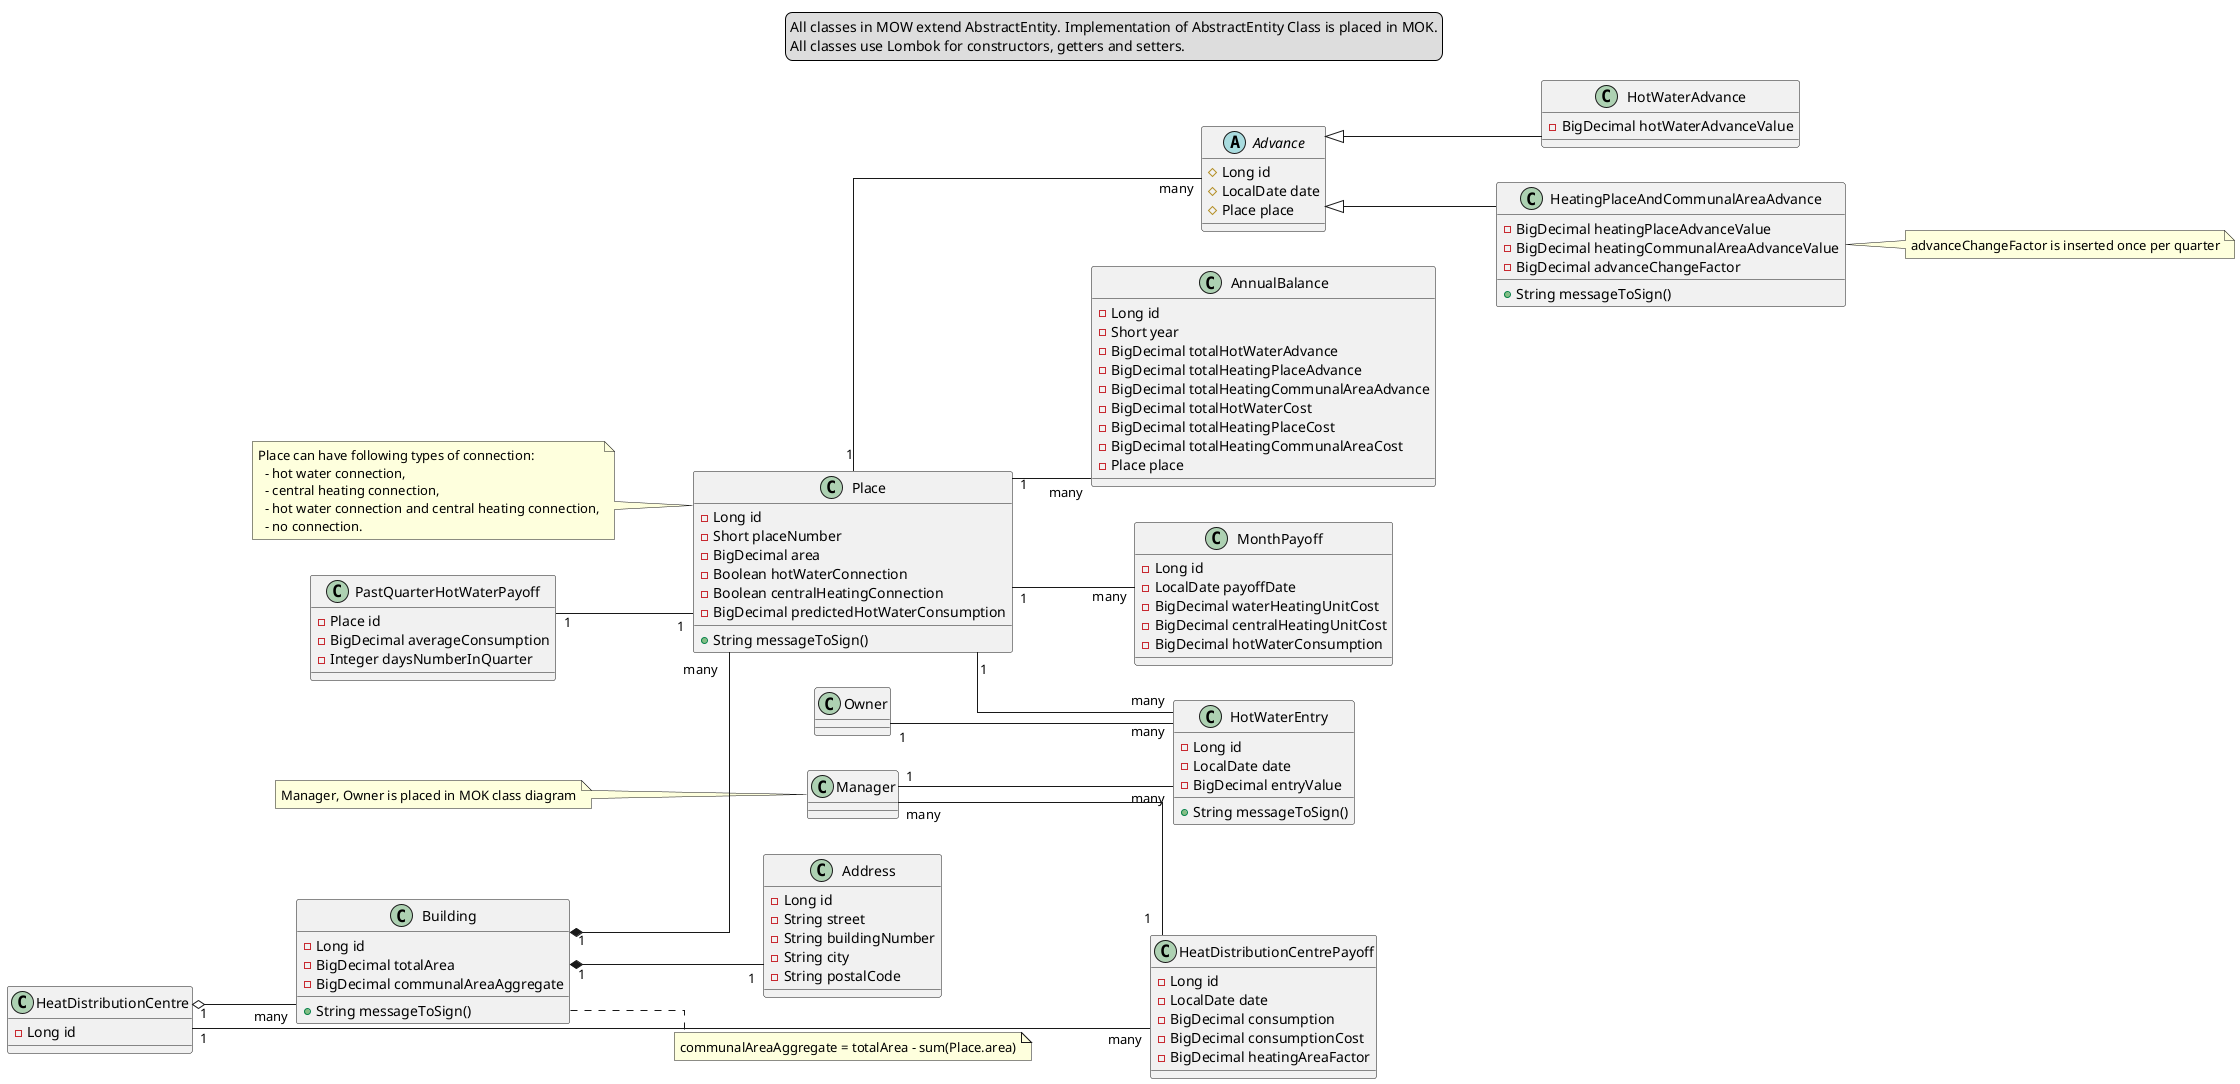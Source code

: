 @startuml

left to right direction
skinparam linetype ortho
class MonthPayoff {
- Long id
- LocalDate payoffDate
- BigDecimal waterHeatingUnitCost
- BigDecimal centralHeatingUnitCost
- BigDecimal hotWaterConsumption
}
class Owner {
}
class Place {
- Long id
- Short placeNumber
- BigDecimal area
- Boolean hotWaterConnection
- Boolean centralHeatingConnection
- BigDecimal predictedHotWaterConsumption
+ String messageToSign()
}
class Building {
- Long id
- BigDecimal totalArea
- BigDecimal communalAreaAggregate
+ String messageToSign()
}
class Address {
- Long id
- String street
- String buildingNumber
- String city
- String postalCode
}
class HotWaterAdvance {
- BigDecimal hotWaterAdvanceValue
}
class HotWaterEntry {
- Long id
- LocalDate date
- BigDecimal entryValue
+ String messageToSign()
}
class PastQuarterHotWaterPayoff {
- Place id
- BigDecimal averageConsumption
- Integer daysNumberInQuarter
}
class Manager {
}
class HeatDistributionCentre {
- Long id
}
abstract class Advance {
# Long id
# LocalDate date
# Place place
}
class HeatDistributionCentrePayoff {
- Long id
- LocalDate date
- BigDecimal consumption
- BigDecimal consumptionCost
- BigDecimal heatingAreaFactor
}
class AnnualBalance {
- Long id
- Short year
- BigDecimal totalHotWaterAdvance
- BigDecimal totalHeatingPlaceAdvance
- BigDecimal totalHeatingCommunalAreaAdvance
- BigDecimal totalHotWaterCost
- BigDecimal totalHeatingPlaceCost
- BigDecimal totalHeatingCommunalAreaCost
- Place place
}
class HeatingPlaceAndCommunalAreaAdvance {
- BigDecimal heatingPlaceAdvanceValue
- BigDecimal heatingCommunalAreaAdvanceValue
- BigDecimal advanceChangeFactor
+ String messageToSign()
}

  Owner "1" -- "many" HotWaterEntry
  Manager "1" -- "many" HotWaterEntry
  Manager "many" -- "1" HeatDistributionCentrePayoff
  Building "1" *-- "many" Place
  Place "1" -- "many" MonthPayoff
  Place "1" -- "many" Advance
  Place "1" -- "many" AnnualBalance
  Place "1" -- "many" HotWaterEntry
  Advance  <|--  HotWaterAdvance
  Advance <|--  HeatingPlaceAndCommunalAreaAdvance
  PastQuarterHotWaterPayoff "1" -- "1" Place
  HeatDistributionCentre "1" -- "many" HeatDistributionCentrePayoff
  HeatDistributionCentre "1" o-- "many" Building
  Building "1" *-- "1" Address

  note left of Manager
    Manager, Owner is placed in MOK class diagram
  end note

  note right of HeatingPlaceAndCommunalAreaAdvance
  advanceChangeFactor is inserted once per quarter
  end note


  note right of Building
  communalAreaAggregate = totalArea - sum(Place.area)
  end note

  note left of Place
  Place can have following types of connection:
    - hot water connection,
    - central heating connection,
    - hot water connection and central heating connection,
    - no connection.
  end note
    legend top
    All classes in MOW extend AbstractEntity. Implementation of AbstractEntity Class is placed in MOK.
    All classes use Lombok for constructors, getters and setters.
    end legend


@enduml